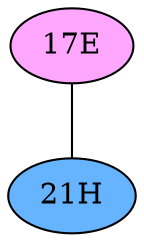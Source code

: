 // The Round Table
graph {
	"17E" [fillcolor="#FFA6FF" style=radial]
	"21H" [fillcolor="#66B3FF" style=radial]
	"17E" -- "21H" [penwidth=1]
}
